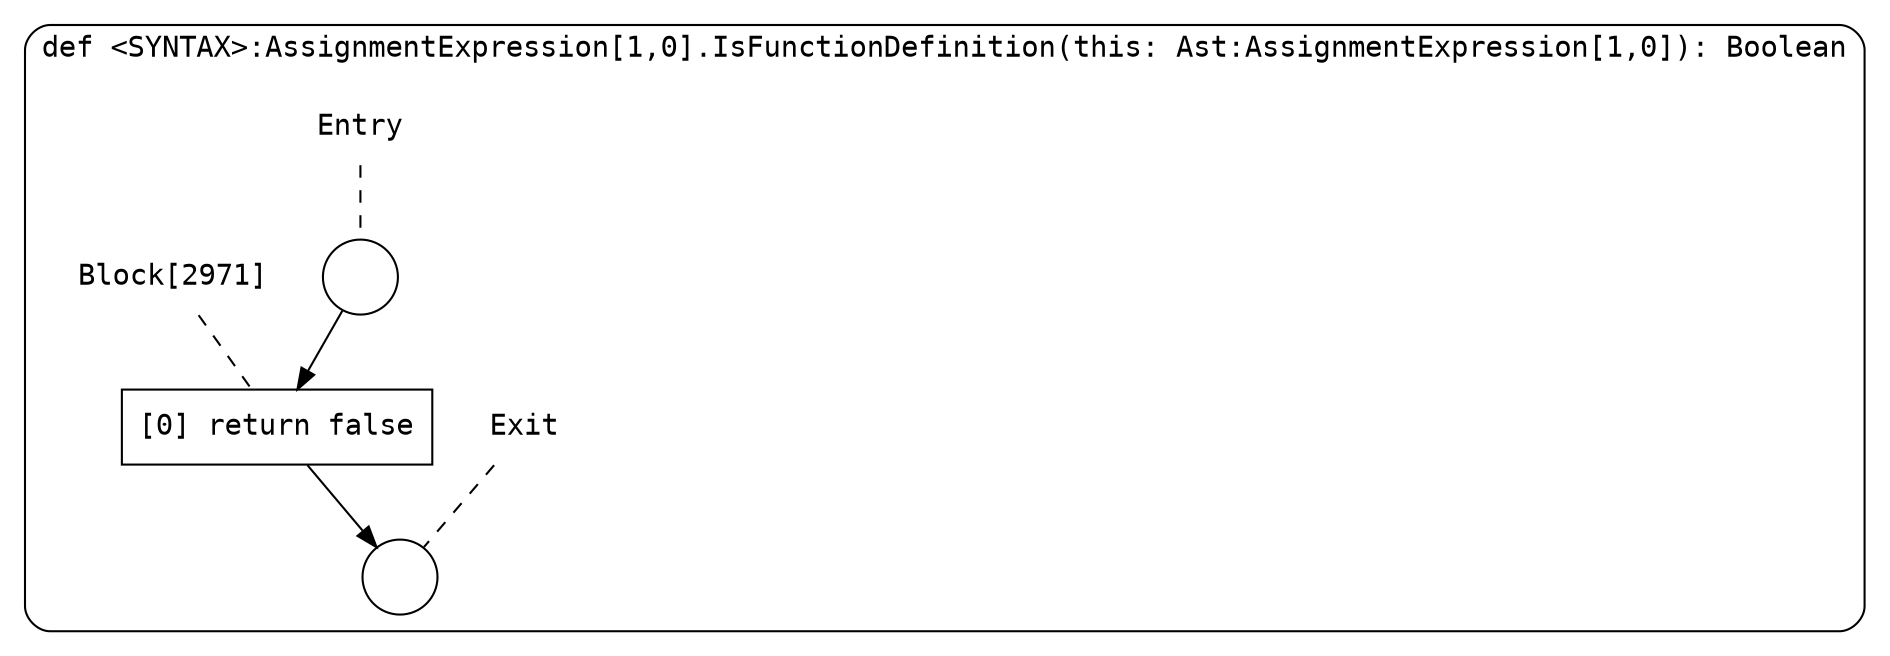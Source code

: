 digraph {
  graph [fontname = "Consolas"]
  node [fontname = "Consolas"]
  edge [fontname = "Consolas"]
  subgraph cluster739 {
    label = "def <SYNTAX>:AssignmentExpression[1,0].IsFunctionDefinition(this: Ast:AssignmentExpression[1,0]): Boolean"
    style = rounded
    cluster739_entry_name [shape=none, label=<<font color="black">Entry</font>>]
    cluster739_entry_name -> cluster739_entry [arrowhead=none, color="black", style=dashed]
    cluster739_entry [shape=circle label=" " color="black" fillcolor="white" style=filled]
    cluster739_entry -> node2971 [color="black"]
    cluster739_exit_name [shape=none, label=<<font color="black">Exit</font>>]
    cluster739_exit_name -> cluster739_exit [arrowhead=none, color="black", style=dashed]
    cluster739_exit [shape=circle label=" " color="black" fillcolor="white" style=filled]
    node2971_name [shape=none, label=<<font color="black">Block[2971]</font>>]
    node2971_name -> node2971 [arrowhead=none, color="black", style=dashed]
    node2971 [shape=box, label=<<font color="black">[0] return false<BR ALIGN="LEFT"/></font>> color="black" fillcolor="white", style=filled]
    node2971 -> cluster739_exit [color="black"]
  }
}